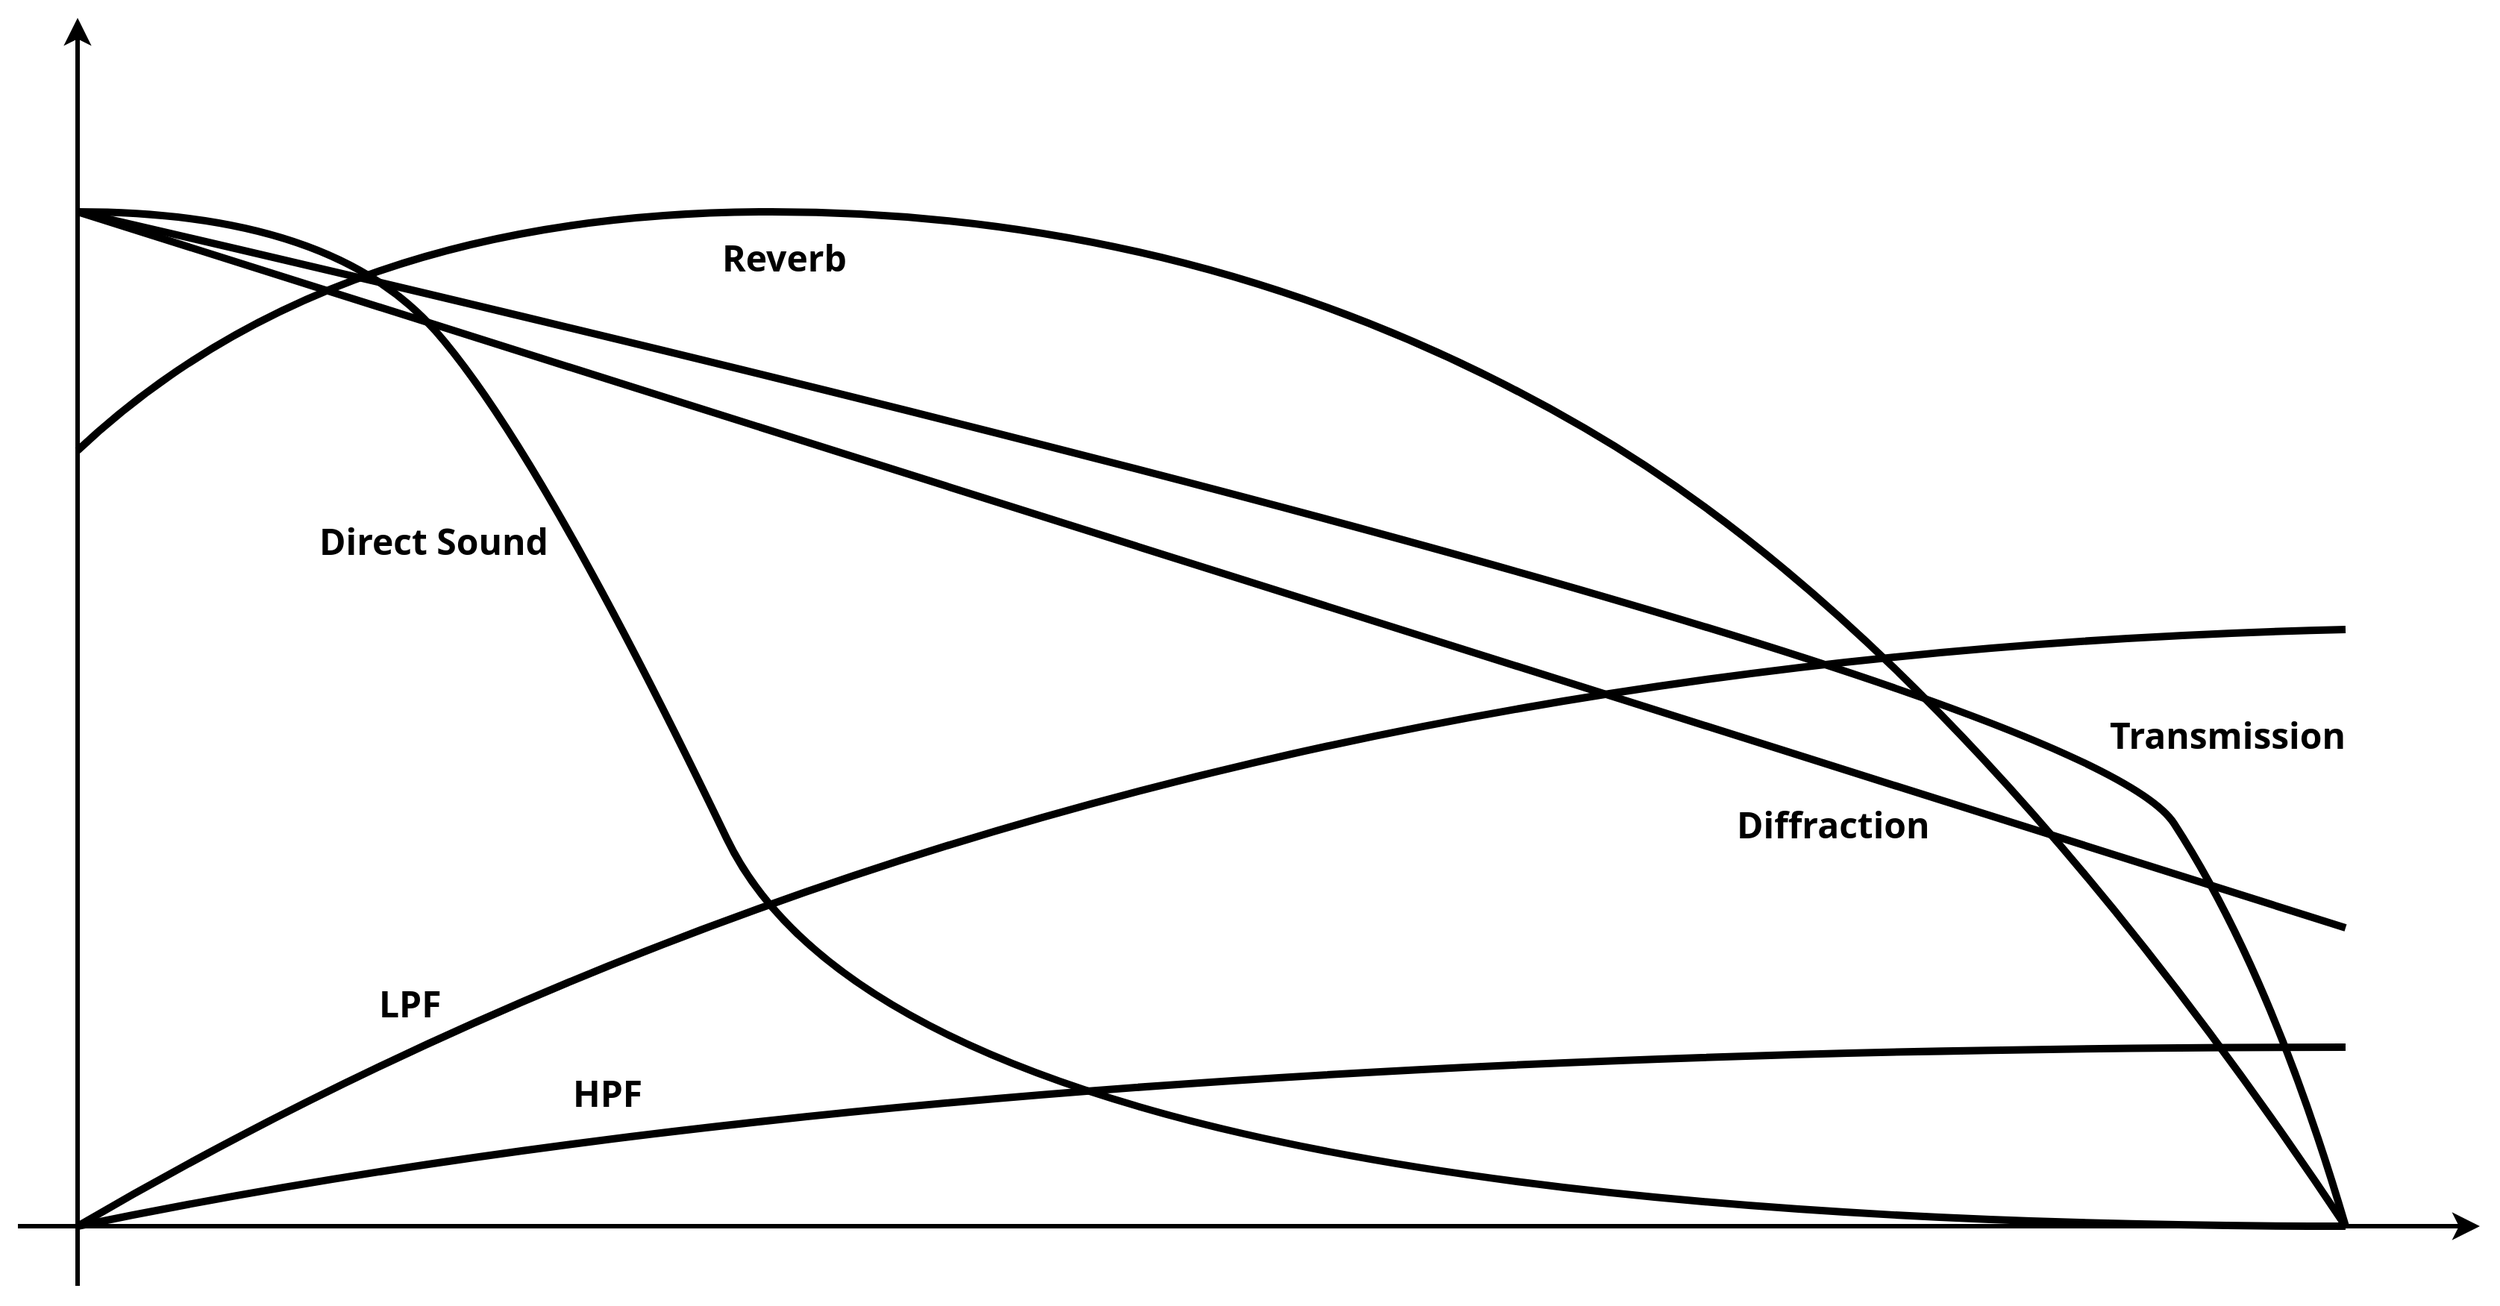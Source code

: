 <mxfile version="26.0.11">
  <diagram id="ifIH844npPBaEmTynSZ9" name="Page-1">
    <mxGraphModel dx="2580" dy="1327" grid="1" gridSize="10" guides="1" tooltips="1" connect="0" arrows="0" fold="1" page="1" pageScale="1" pageWidth="1920" pageHeight="1080" math="0" shadow="0">
      <root>
        <mxCell id="0" />
        <mxCell id="1" parent="0" />
        <mxCell id="u06zlxefdLMEZZwPm6Os-1" value="" style="endArrow=classic;html=1;rounded=0;strokeWidth=3;endSize=9;" edge="1" parent="1">
          <mxGeometry width="50" height="50" relative="1" as="geometry">
            <mxPoint x="120" y="920" as="sourcePoint" />
            <mxPoint x="1770" y="920" as="targetPoint" />
          </mxGeometry>
        </mxCell>
        <mxCell id="u06zlxefdLMEZZwPm6Os-2" value="" style="endArrow=classic;html=1;rounded=0;strokeWidth=3;endSize=9;" edge="1" parent="1">
          <mxGeometry width="50" height="50" relative="1" as="geometry">
            <mxPoint x="160" y="960" as="sourcePoint" />
            <mxPoint x="160" y="110" as="targetPoint" />
          </mxGeometry>
        </mxCell>
        <mxCell id="u06zlxefdLMEZZwPm6Os-3" value="" style="endArrow=none;html=1;rounded=0;curved=1;strokeWidth=5;strokeColor=light-dark(#000000,#CC0000);" edge="1" parent="1">
          <mxGeometry width="50" height="50" relative="1" as="geometry">
            <mxPoint x="160" y="240" as="sourcePoint" />
            <mxPoint x="1680" y="920" as="targetPoint" />
            <Array as="points">
              <mxPoint x="330" y="240" />
              <mxPoint x="470" y="400" />
              <mxPoint x="720" y="920" />
            </Array>
          </mxGeometry>
        </mxCell>
        <mxCell id="u06zlxefdLMEZZwPm6Os-4" value="" style="endArrow=none;html=1;rounded=0;curved=1;strokeWidth=5;strokeColor=light-dark(#000000,#FFFF00);" edge="1" parent="1">
          <mxGeometry width="50" height="50" relative="1" as="geometry">
            <mxPoint x="160" y="400" as="sourcePoint" />
            <mxPoint x="1680" y="920" as="targetPoint" />
            <Array as="points">
              <mxPoint x="330" y="240" />
              <mxPoint x="920" y="240" />
              <mxPoint x="1420" y="530" />
            </Array>
          </mxGeometry>
        </mxCell>
        <mxCell id="u06zlxefdLMEZZwPm6Os-5" value="" style="endArrow=none;html=1;rounded=0;curved=1;strokeWidth=5;strokeColor=light-dark(#000000,#004C99);" edge="1" parent="1">
          <mxGeometry width="50" height="50" relative="1" as="geometry">
            <mxPoint x="160" y="920" as="sourcePoint" />
            <mxPoint x="1680" y="520" as="targetPoint" />
            <Array as="points">
              <mxPoint x="810" y="540" />
            </Array>
          </mxGeometry>
        </mxCell>
        <mxCell id="u06zlxefdLMEZZwPm6Os-6" value="" style="endArrow=none;html=1;rounded=0;curved=1;strokeWidth=5;strokeColor=light-dark(#000000,#00CCCC);" edge="1" parent="1">
          <mxGeometry width="50" height="50" relative="1" as="geometry">
            <mxPoint x="160" y="920" as="sourcePoint" />
            <mxPoint x="1680" y="800" as="targetPoint" />
            <Array as="points">
              <mxPoint x="740" y="800" />
            </Array>
          </mxGeometry>
        </mxCell>
        <mxCell id="u06zlxefdLMEZZwPm6Os-7" value="" style="endArrow=none;html=1;rounded=0;curved=1;strokeWidth=5;strokeColor=light-dark(#000000,#009900);" edge="1" parent="1">
          <mxGeometry width="50" height="50" relative="1" as="geometry">
            <mxPoint x="160" y="240" as="sourcePoint" />
            <mxPoint x="1680" y="720" as="targetPoint" />
          </mxGeometry>
        </mxCell>
        <mxCell id="u06zlxefdLMEZZwPm6Os-8" value="" style="endArrow=none;html=1;rounded=0;curved=1;strokeWidth=5;strokeColor=light-dark(#000000,#CC6600);" edge="1" parent="1">
          <mxGeometry width="50" height="50" relative="1" as="geometry">
            <mxPoint x="160" y="240" as="sourcePoint" />
            <mxPoint x="1680" y="920" as="targetPoint" />
            <Array as="points">
              <mxPoint x="1500" y="550" />
              <mxPoint x="1630" y="750" />
            </Array>
          </mxGeometry>
        </mxCell>
        <mxCell id="u06zlxefdLMEZZwPm6Os-10" value="Direct Sound" style="text;html=1;align=left;verticalAlign=top;whiteSpace=wrap;rounded=0;fontFamily=Noto Sans;fontSource=https%3A%2F%2Ffonts.googleapis.com%2Fcss%3Ffamily%3DNoto%2BSans;fontSize=24;horizontal=1;labelBorderColor=none;labelBackgroundColor=none;fontColor=light-dark(#000000,#CC0000);fontStyle=1" vertex="1" parent="1">
          <mxGeometry x="320" y="440" width="190" height="40" as="geometry" />
        </mxCell>
        <mxCell id="u06zlxefdLMEZZwPm6Os-11" value="Reverb" style="text;html=1;align=left;verticalAlign=top;whiteSpace=wrap;rounded=0;fontFamily=Noto Sans;fontSource=https%3A%2F%2Ffonts.googleapis.com%2Fcss%3Ffamily%3DNoto%2BSans;fontSize=24;horizontal=1;labelBorderColor=none;labelBackgroundColor=none;fontColor=light-dark(#000000,#FFFF00);fontStyle=1" vertex="1" parent="1">
          <mxGeometry x="590" y="250" width="140" height="40" as="geometry" />
        </mxCell>
        <mxCell id="u06zlxefdLMEZZwPm6Os-12" value="LPF" style="text;html=1;align=left;verticalAlign=top;whiteSpace=wrap;rounded=0;fontFamily=Noto Sans;fontSource=https%3A%2F%2Ffonts.googleapis.com%2Fcss%3Ffamily%3DNoto%2BSans;fontSize=24;horizontal=1;labelBorderColor=none;labelBackgroundColor=none;fontColor=light-dark(#000000,#0066CC);fontStyle=1" vertex="1" parent="1">
          <mxGeometry x="360" y="750" width="80" height="40" as="geometry" />
        </mxCell>
        <mxCell id="u06zlxefdLMEZZwPm6Os-16" value="HPF" style="text;html=1;align=left;verticalAlign=top;whiteSpace=wrap;rounded=0;fontFamily=Noto Sans;fontSource=https%3A%2F%2Ffonts.googleapis.com%2Fcss%3Ffamily%3DNoto%2BSans;fontSize=24;horizontal=1;labelBorderColor=none;labelBackgroundColor=none;fontColor=light-dark(#000000,#00CCCC);fontStyle=1" vertex="1" parent="1">
          <mxGeometry x="490" y="810" width="80" height="40" as="geometry" />
        </mxCell>
        <mxCell id="u06zlxefdLMEZZwPm6Os-17" value="Diffraction" style="text;html=1;align=left;verticalAlign=top;whiteSpace=wrap;rounded=0;fontFamily=Noto Sans;fontSource=https%3A%2F%2Ffonts.googleapis.com%2Fcss%3Ffamily%3DNoto%2BSans;fontSize=24;horizontal=1;labelBorderColor=none;labelBackgroundColor=none;fontColor=light-dark(#000000,#009900);fontStyle=1" vertex="1" parent="1">
          <mxGeometry x="1270" y="630" width="140" height="40" as="geometry" />
        </mxCell>
        <mxCell id="u06zlxefdLMEZZwPm6Os-18" value="Transmission" style="text;html=1;align=left;verticalAlign=top;whiteSpace=wrap;rounded=0;fontFamily=Noto Sans;fontSource=https%3A%2F%2Ffonts.googleapis.com%2Fcss%3Ffamily%3DNoto%2BSans;fontSize=24;horizontal=1;labelBorderColor=none;labelBackgroundColor=none;fontColor=light-dark(#000000,#CC6600);fontStyle=1" vertex="1" parent="1">
          <mxGeometry x="1520" y="570" width="140" height="40" as="geometry" />
        </mxCell>
      </root>
    </mxGraphModel>
  </diagram>
</mxfile>
